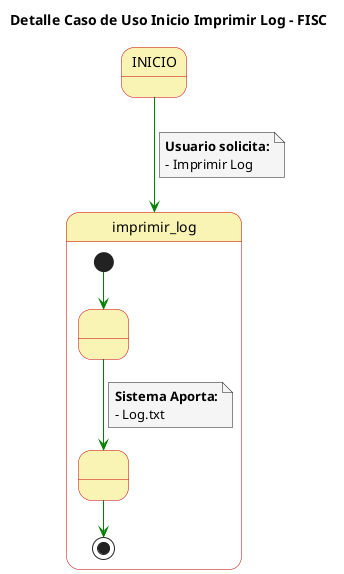 @startuml

skinparam state {
  BackgroundColor #faf4b4
  BorderColor #c90000
}

skinparam note {
  BackgroundColor #f5f5f5
}

skinparam linetype polyline

title Detalle Caso de Uso Inicio Imprimir Log - FISC


INICIO -[#green]-> imprimir_log 
note on link
  **Usuario solicita:**
  - Imprimir Log
end note

state imprimir_log {
  state 1 as " "
  state 2 as " "
  
  [*] -[#green]-> 1
  1 -[#green]-> 2
  note on link
      **Sistema Aporta:**
      - Log.txt
  end note
  2 -[#green]-> [*]

}

@enduml